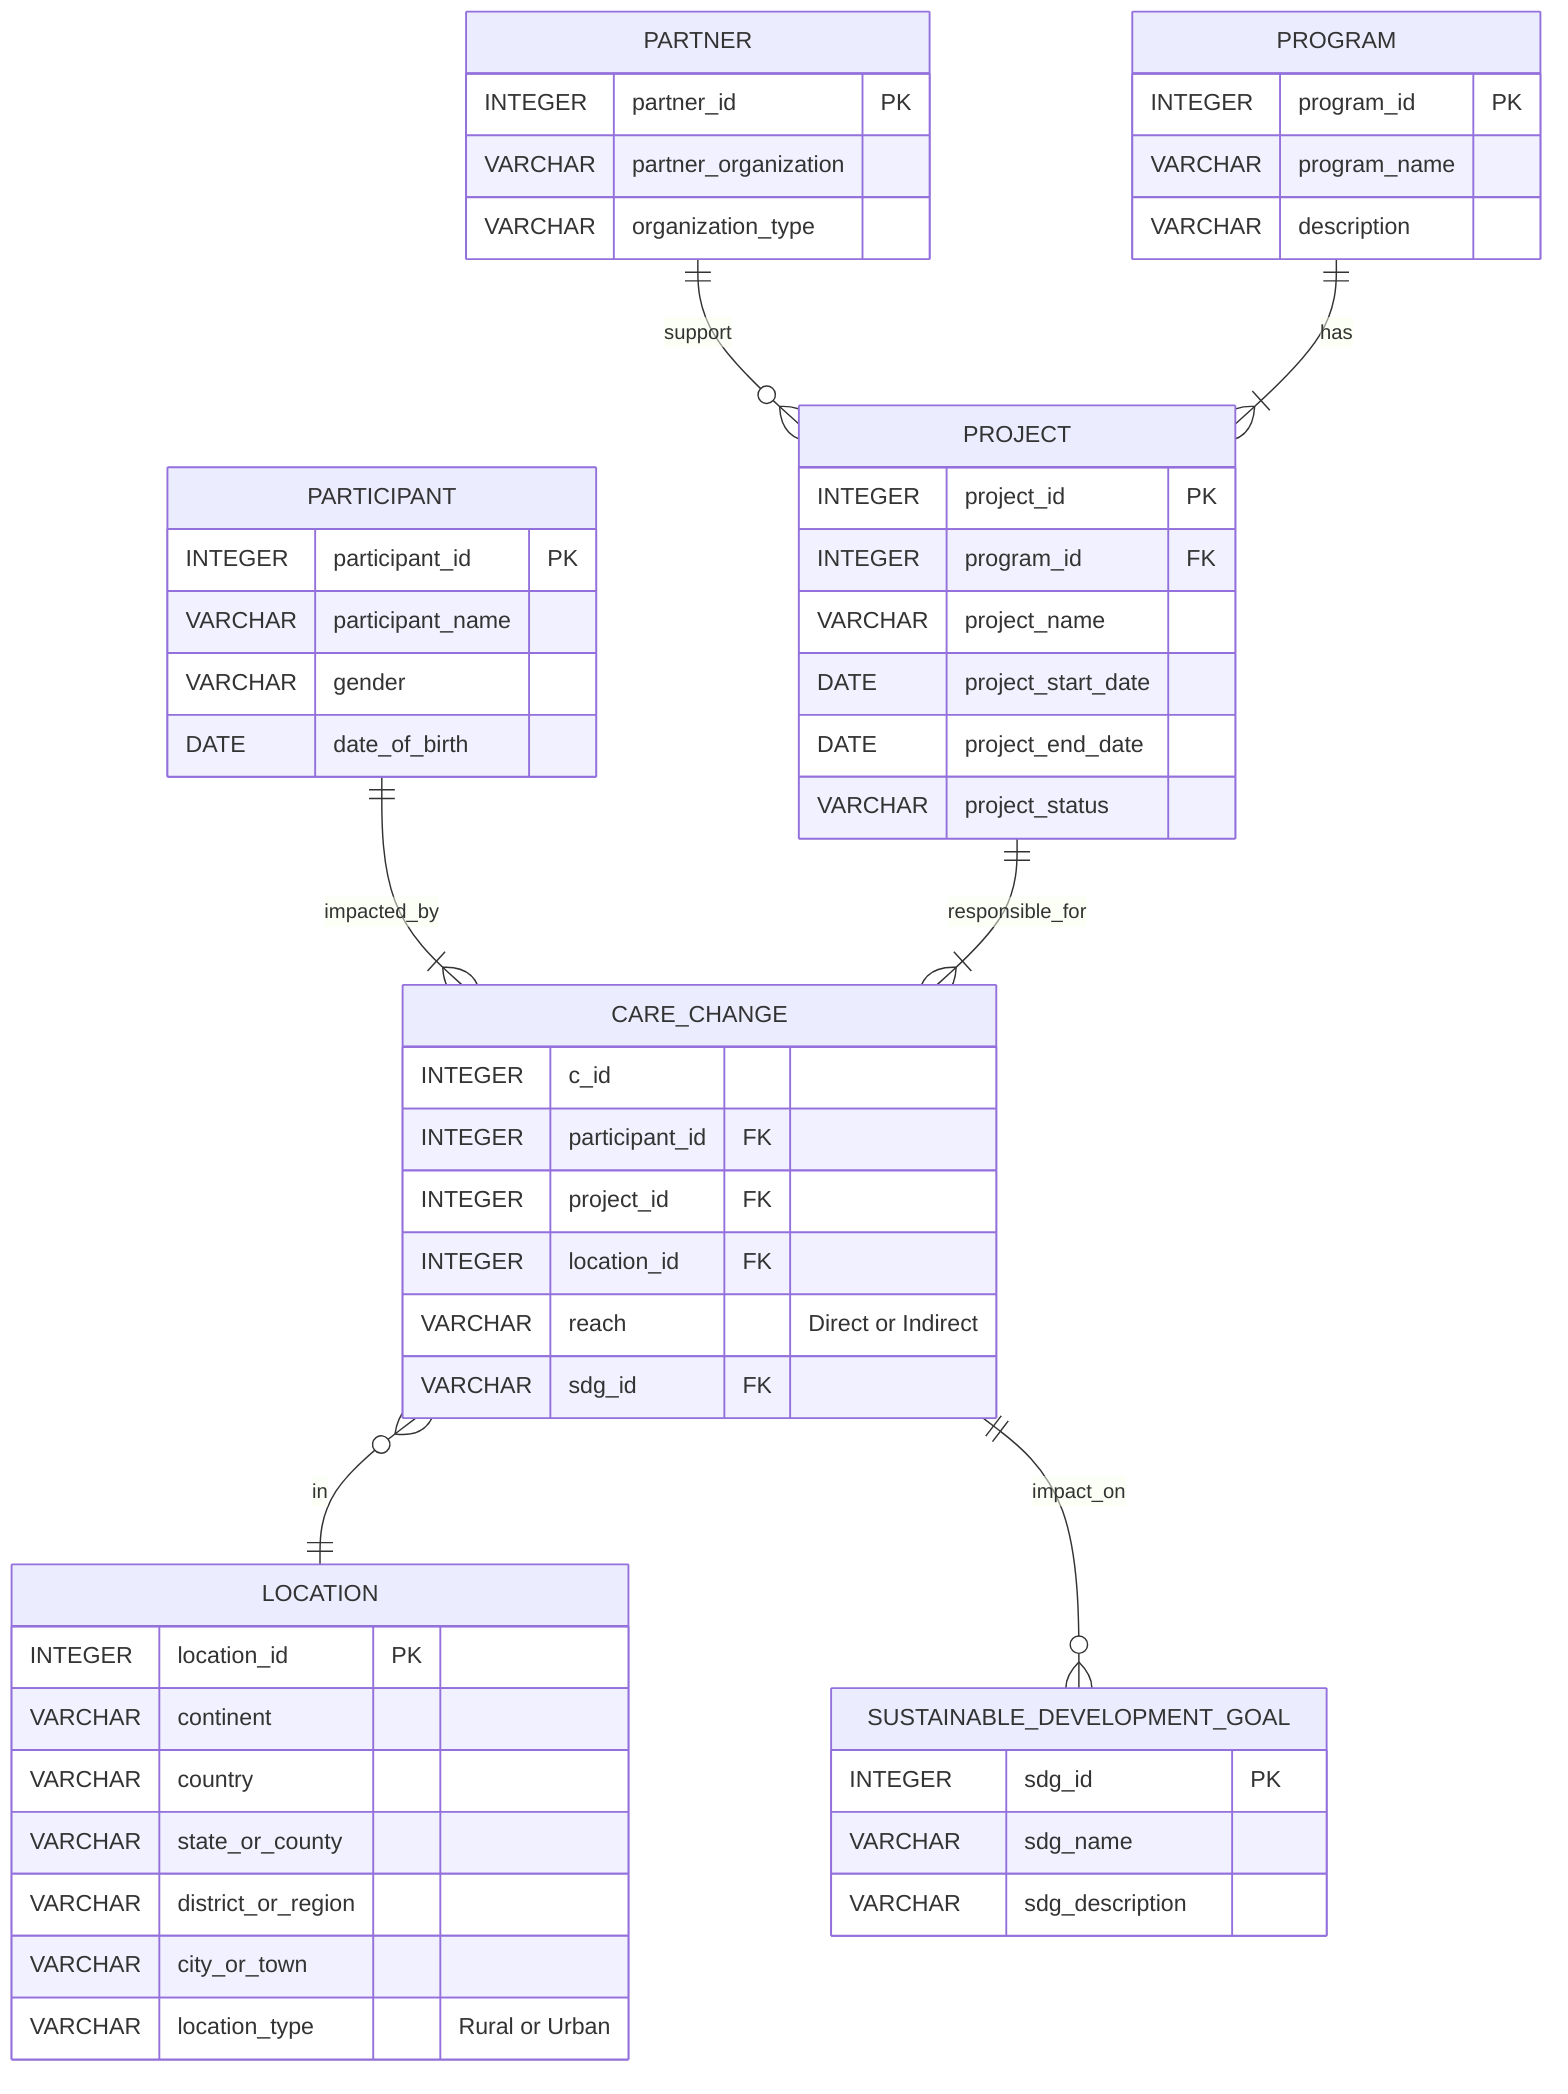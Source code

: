 erDiagram

    
    PARTICIPANT{
        INTEGER participant_id PK
        VARCHAR participant_name
        VARCHAR gender
        DATE date_of_birth
    }

    PARTNER{
        INTEGER partner_id PK
        VARCHAR partner_organization
        VARCHAR organization_type
    }
    
    PROGRAM{
        INTEGER program_id PK
        VARCHAR program_name
        VARCHAR description
    }

    PROJECT{
        INTEGER project_id PK
        INTEGER program_id FK
        VARCHAR project_name
        DATE project_start_date
        DATE project_end_date
        VARCHAR project_status
    }

    LOCATION{
        INTEGER location_id PK
        VARCHAR continent
        VARCHAR country
        VARCHAR state_or_county
        VARCHAR district_or_region
        VARCHAR city_or_town
        VARCHAR location_type "Rural or Urban"
    }

    SUSTAINABLE_DEVELOPMENT_GOAL{
        INTEGER sdg_id PK
        VARCHAR sdg_name
        VARCHAR sdg_description
    }

    CARE_CHANGE{
        INTEGER c_id
        INTEGER participant_id FK
        INTEGER project_id FK
        INTEGER location_id FK
        VARCHAR reach "Direct or Indirect"
        VARCHAR sdg_id FK
    }

PARTICIPANT ||--|{ CARE_CHANGE : impacted_by
CARE_CHANGE }o--|| LOCATION : in
PARTNER ||--o{ PROJECT : support
PROGRAM ||--|{ PROJECT : has
PROJECT ||--|{ CARE_CHANGE : responsible_for
CARE_CHANGE ||--o{ SUSTAINABLE_DEVELOPMENT_GOAL : impact_on